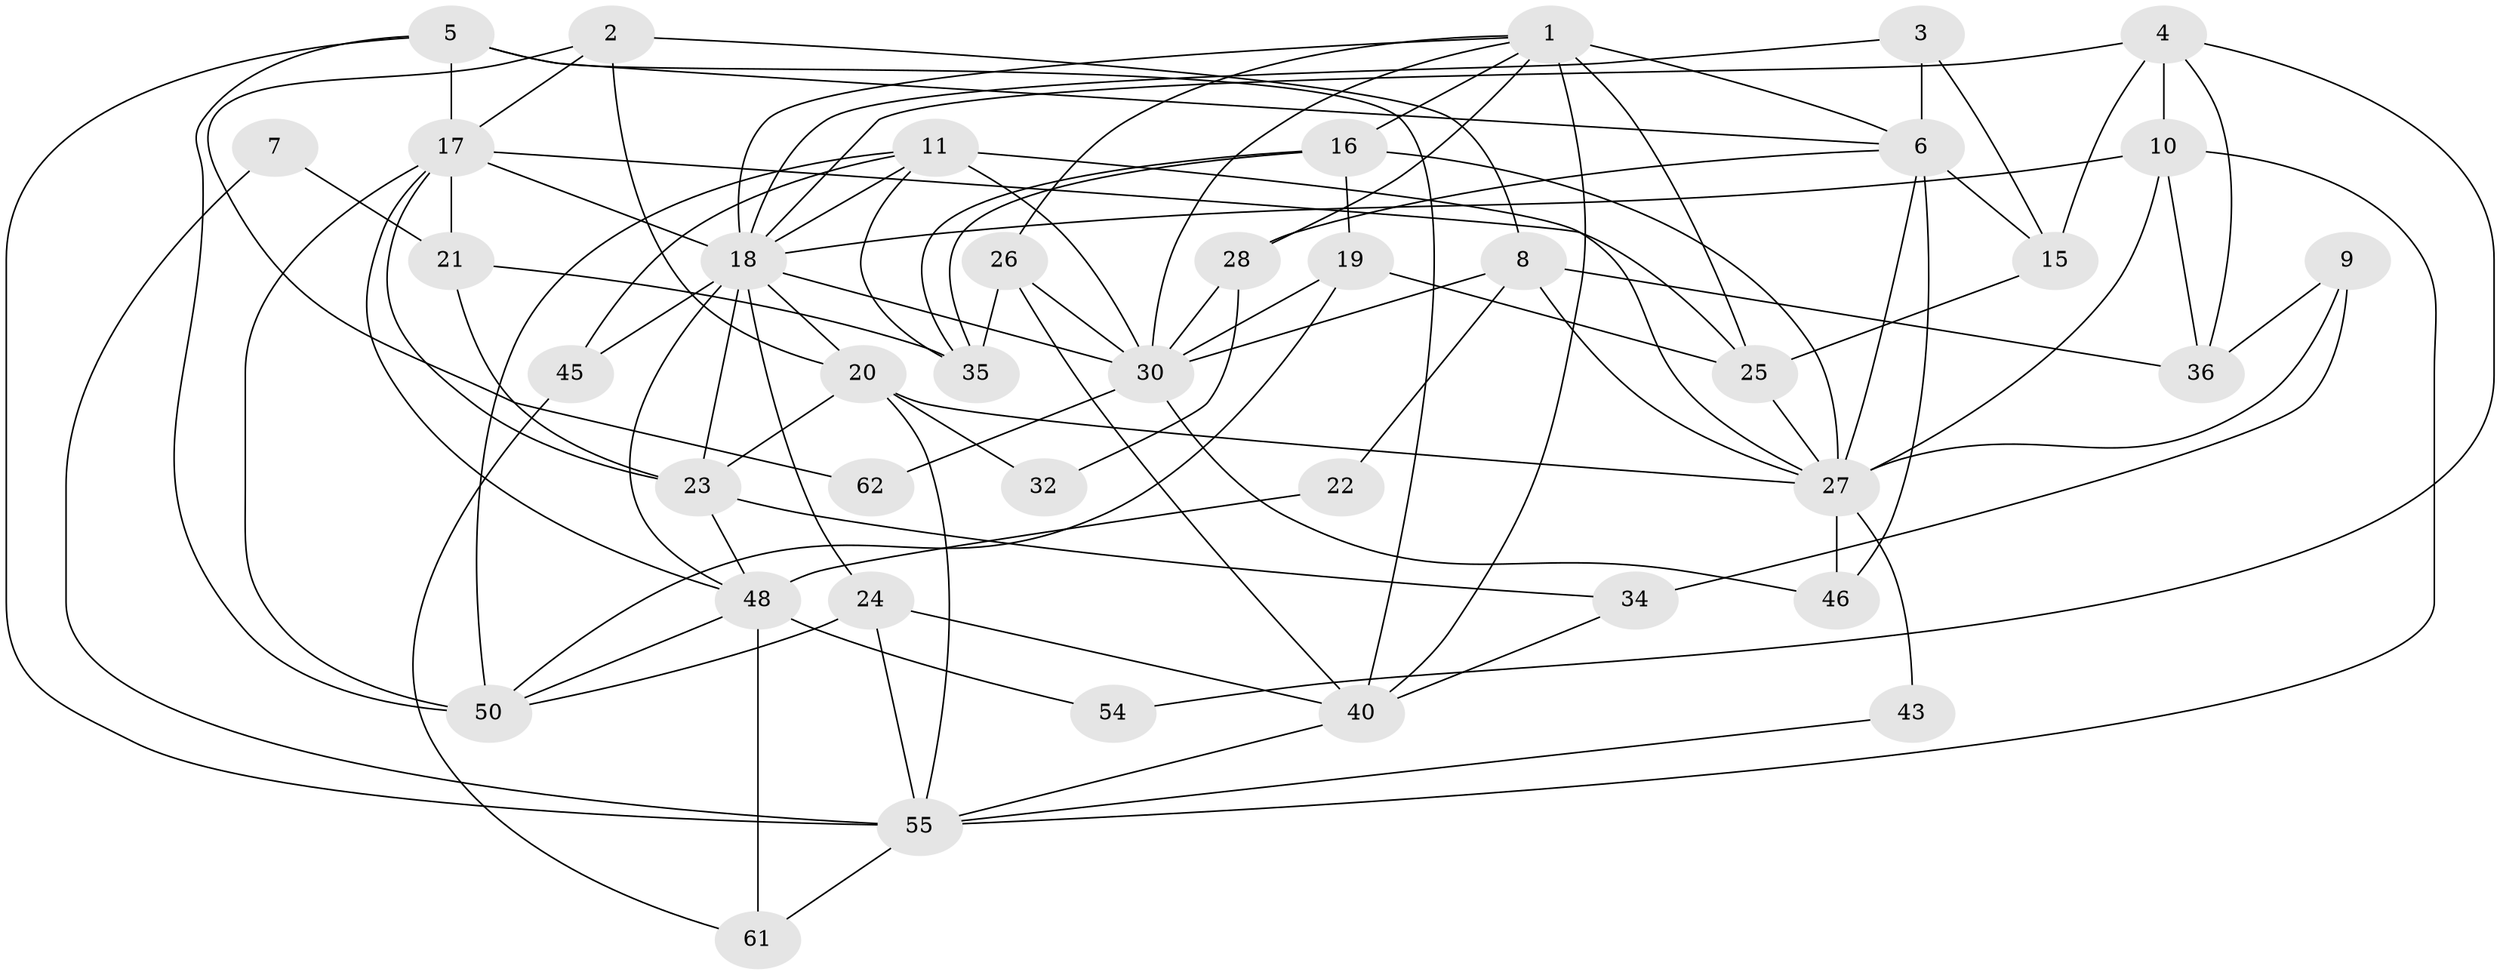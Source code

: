 // Generated by graph-tools (version 1.1) at 2025/52/02/27/25 19:52:07]
// undirected, 40 vertices, 98 edges
graph export_dot {
graph [start="1"]
  node [color=gray90,style=filled];
  1 [super="+42"];
  2 [super="+37"];
  3;
  4 [super="+13"];
  5;
  6 [super="+12"];
  7;
  8 [super="+49"];
  9;
  10 [super="+58"];
  11 [super="+14"];
  15;
  16 [super="+29"];
  17 [super="+41"];
  18 [super="+39"];
  19 [super="+33"];
  20 [super="+47"];
  21 [super="+59"];
  22;
  23;
  24 [super="+31"];
  25 [super="+51"];
  26;
  27 [super="+38"];
  28 [super="+60"];
  30 [super="+44"];
  32;
  34;
  35;
  36 [super="+53"];
  40 [super="+57"];
  43;
  45;
  46;
  48 [super="+52"];
  50 [super="+56"];
  54;
  55 [super="+63"];
  61 [super="+64"];
  62;
  1 -- 25;
  1 -- 6 [weight=2];
  1 -- 30;
  1 -- 18;
  1 -- 26;
  1 -- 28;
  1 -- 16;
  1 -- 40;
  2 -- 62;
  2 -- 8;
  2 -- 17;
  2 -- 20;
  3 -- 18;
  3 -- 15;
  3 -- 6;
  4 -- 10;
  4 -- 15;
  4 -- 54;
  4 -- 18;
  4 -- 36;
  5 -- 17;
  5 -- 6;
  5 -- 40;
  5 -- 50;
  5 -- 55;
  6 -- 46;
  6 -- 15;
  6 -- 27;
  6 -- 28;
  7 -- 21;
  7 -- 55;
  8 -- 27;
  8 -- 22;
  8 -- 30;
  8 -- 36 [weight=2];
  9 -- 34;
  9 -- 27;
  9 -- 36;
  10 -- 36;
  10 -- 18;
  10 -- 55;
  10 -- 27;
  11 -- 27;
  11 -- 35;
  11 -- 45;
  11 -- 30;
  11 -- 18;
  11 -- 50;
  15 -- 25;
  16 -- 35;
  16 -- 35;
  16 -- 27 [weight=2];
  16 -- 19;
  17 -- 50;
  17 -- 48;
  17 -- 18;
  17 -- 21;
  17 -- 23;
  17 -- 25;
  18 -- 23;
  18 -- 24;
  18 -- 45;
  18 -- 30;
  18 -- 20;
  18 -- 48;
  19 -- 50;
  19 -- 25 [weight=2];
  19 -- 30;
  20 -- 27;
  20 -- 23;
  20 -- 32;
  20 -- 55;
  21 -- 35;
  21 -- 23;
  22 -- 48;
  23 -- 34;
  23 -- 48;
  24 -- 55;
  24 -- 50;
  24 -- 40;
  25 -- 27;
  26 -- 40;
  26 -- 35;
  26 -- 30;
  27 -- 43;
  27 -- 46;
  28 -- 30;
  28 -- 32;
  30 -- 46;
  30 -- 62;
  34 -- 40;
  40 -- 55;
  43 -- 55;
  45 -- 61;
  48 -- 61;
  48 -- 50;
  48 -- 54;
  55 -- 61;
}
